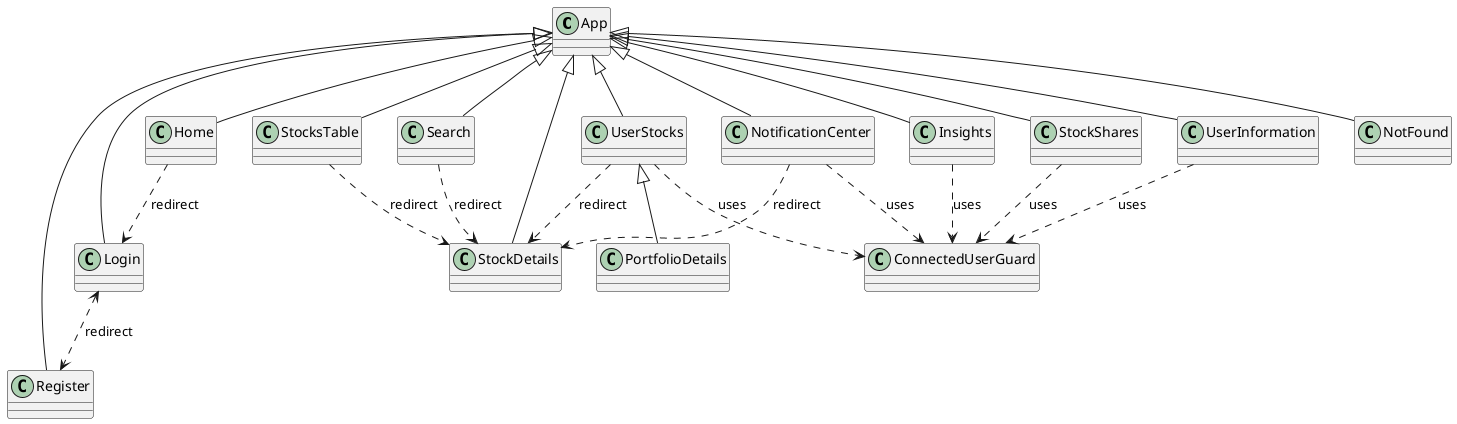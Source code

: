 @startuml
class App
class Home
class Search
class NotFound
class Insights
class Login
class NotificationCenter
class PortfolioDetails
class Register
class StockDetails
class StockShares
class StocksTable
class UserInformation
class UserStocks
class ConnectedUserGuard

App <|-- Home
App <|-- Login
App <|-- Register
App <|-- Search
App <|-- StockDetails
App <|-- StocksTable
App <|-- Insights
App <|-- NotificationCenter
App <|-- UserStocks
App <|-- StockShares
App <|-- UserInformation
App <|-- NotFound

UserStocks <|-- PortfolioDetails

Insights ..> ConnectedUserGuard : uses
StockShares ..> ConnectedUserGuard : uses
UserStocks ..> ConnectedUserGuard : uses
NotificationCenter ..> ConnectedUserGuard : uses
UserInformation ..> ConnectedUserGuard : uses

Home ..> Login : redirect
Login <..> Register : redirect
Search ..> StockDetails : redirect
NotificationCenter ..> StockDetails : redirect
UserStocks ..> StockDetails : redirect
StocksTable ..> StockDetails : redirect

@enduml